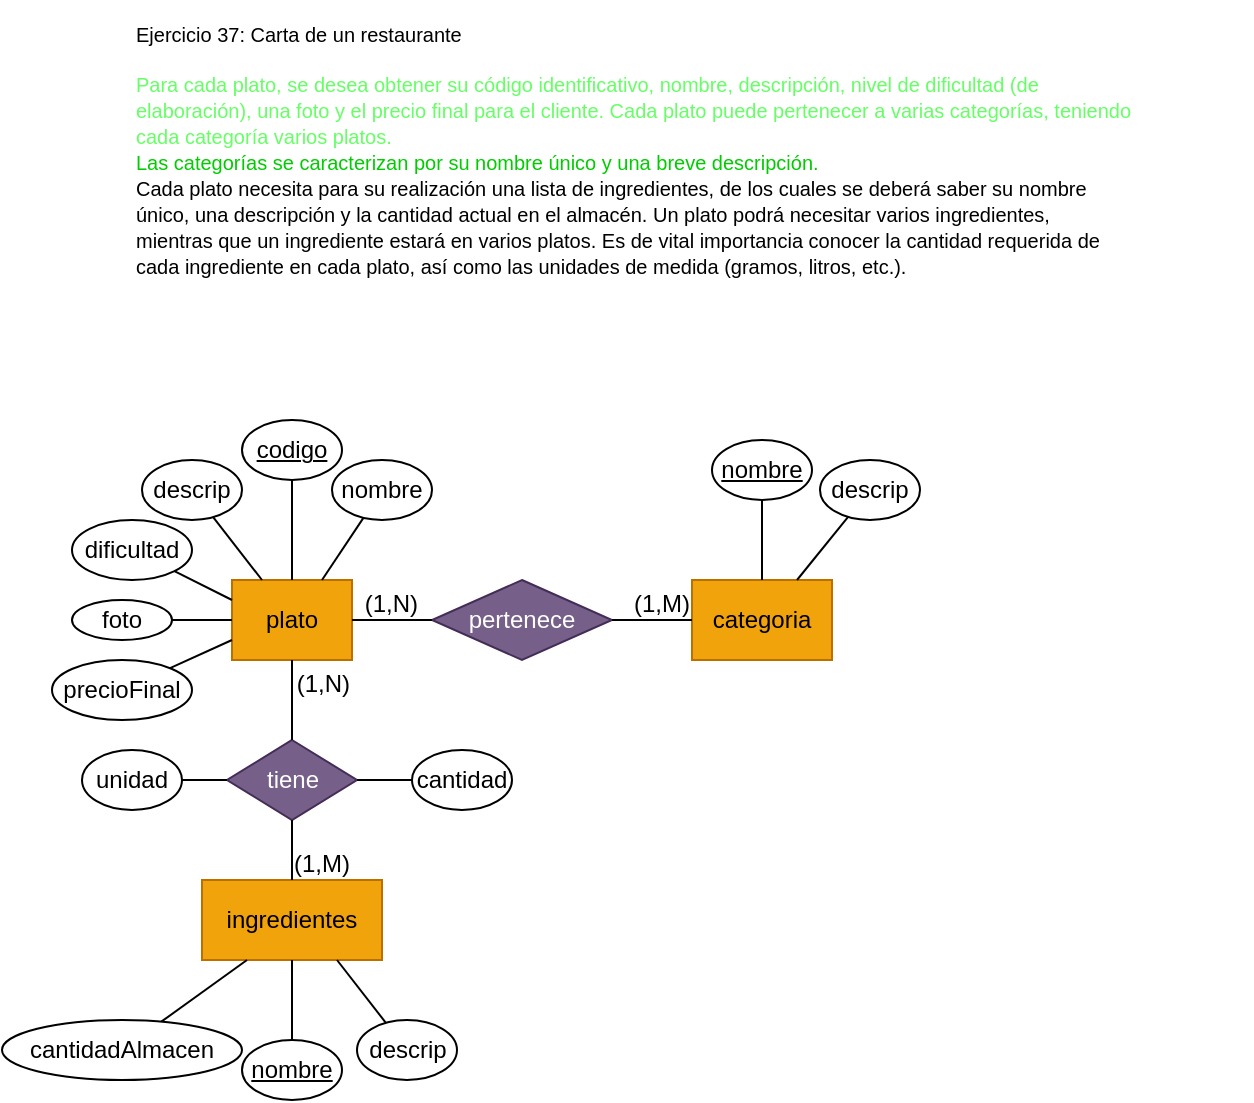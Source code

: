<mxfile version="27.0.9">
  <diagram name="Página-1" id="GBIHrVOZMRVrNSk3RS8H">
    <mxGraphModel dx="1650" dy="575" grid="1" gridSize="10" guides="1" tooltips="1" connect="1" arrows="1" fold="1" page="1" pageScale="1" pageWidth="827" pageHeight="1169" math="0" shadow="0">
      <root>
        <mxCell id="0" />
        <mxCell id="1" parent="0" />
        <mxCell id="dI6TXHUe1FEHqoitCaC2-2" value="&lt;div style=&quot;line-height: 100%;&quot;&gt;&lt;div&gt;&lt;font style=&quot;font-size: 10px;&quot;&gt;Ejercicio 37: Carta de un restaurante&lt;/font&gt;&lt;/div&gt;&lt;div&gt;&lt;br&gt;&lt;/div&gt;&lt;div&gt;&lt;font style=&quot;font-size: 10px; color: rgb(102, 255, 102);&quot;&gt;Para cada plato, se desea obtener su código identificativo, nombre, descripción, nivel de dificultad (de&lt;/font&gt;&lt;/div&gt;&lt;div&gt;&lt;font style=&quot;font-size: 10px; color: rgb(102, 255, 102);&quot;&gt;elaboración), una foto y el precio final para el cliente. Cada plato puede pertenecer a varias categorías, teniendo&lt;/font&gt;&lt;/div&gt;&lt;div&gt;&lt;font style=&quot;font-size: 10px; color: rgb(102, 255, 102);&quot;&gt;cada categoría varios platos.&lt;/font&gt;&lt;/div&gt;&lt;div&gt;&lt;font style=&quot;font-size: 10px; color: rgb(0, 204, 0);&quot;&gt;Las categorías se caracterizan por su nombre único y una breve descripción.&lt;/font&gt;&lt;/div&gt;&lt;div&gt;&lt;font style=&quot;font-size: 10px;&quot;&gt;Cada plato necesita para su realización una lista de ingredientes, de los cuales se deberá saber su nombre&lt;/font&gt;&lt;/div&gt;&lt;div&gt;&lt;font style=&quot;font-size: 10px;&quot;&gt;único, una descripción y la cantidad actual en el almacén. Un plato podrá necesitar varios ingredientes,&lt;/font&gt;&lt;/div&gt;&lt;div&gt;&lt;font style=&quot;font-size: 10px;&quot;&gt;mientras que un ingrediente estará en varios platos. Es de vital importancia conocer la cantidad requerida de&lt;/font&gt;&lt;/div&gt;&lt;div&gt;&lt;font style=&quot;font-size: 10px;&quot;&gt;cada ingrediente en cada plato, así como las unidades de medida (gramos, litros, etc.).&lt;/font&gt;&lt;/div&gt;&lt;/div&gt;" style="text;html=1;align=left;verticalAlign=middle;whiteSpace=wrap;rounded=0;" vertex="1" parent="1">
          <mxGeometry x="20" y="60" width="560" height="150" as="geometry" />
        </mxCell>
        <mxCell id="dI6TXHUe1FEHqoitCaC2-3" value="plato" style="whiteSpace=wrap;html=1;align=center;fillColor=#f0a30a;strokeColor=#BD7000;fontColor=#000000;" vertex="1" parent="1">
          <mxGeometry x="70" y="350" width="60" height="40" as="geometry" />
        </mxCell>
        <mxCell id="dI6TXHUe1FEHqoitCaC2-4" value="categoria" style="whiteSpace=wrap;html=1;align=center;fillColor=#f0a30a;strokeColor=#BD7000;fontColor=#000000;" vertex="1" parent="1">
          <mxGeometry x="300" y="350" width="70" height="40" as="geometry" />
        </mxCell>
        <mxCell id="dI6TXHUe1FEHqoitCaC2-5" value="ingredientes" style="whiteSpace=wrap;html=1;align=center;fillColor=#f0a30a;strokeColor=#BD7000;fontColor=#000000;" vertex="1" parent="1">
          <mxGeometry x="55" y="500" width="90" height="40" as="geometry" />
        </mxCell>
        <mxCell id="dI6TXHUe1FEHqoitCaC2-6" value="pertenece" style="shape=rhombus;perimeter=rhombusPerimeter;whiteSpace=wrap;html=1;align=center;fillColor=#76608a;fontColor=#ffffff;strokeColor=#432D57;" vertex="1" parent="1">
          <mxGeometry x="170" y="350" width="90" height="40" as="geometry" />
        </mxCell>
        <mxCell id="dI6TXHUe1FEHqoitCaC2-7" value="" style="endArrow=none;html=1;rounded=0;exitX=0;exitY=0.5;exitDx=0;exitDy=0;entryX=1;entryY=0.5;entryDx=0;entryDy=0;" edge="1" source="dI6TXHUe1FEHqoitCaC2-6" parent="1" target="dI6TXHUe1FEHqoitCaC2-3">
          <mxGeometry relative="1" as="geometry">
            <mxPoint x="197" y="340" as="sourcePoint" />
            <mxPoint x="150" y="370" as="targetPoint" />
          </mxGeometry>
        </mxCell>
        <mxCell id="dI6TXHUe1FEHqoitCaC2-8" value="(1,N)" style="resizable=0;html=1;whiteSpace=wrap;align=right;verticalAlign=bottom;" connectable="0" vertex="1" parent="dI6TXHUe1FEHqoitCaC2-7">
          <mxGeometry x="1" relative="1" as="geometry">
            <mxPoint x="34" as="offset" />
          </mxGeometry>
        </mxCell>
        <mxCell id="dI6TXHUe1FEHqoitCaC2-9" value="" style="endArrow=none;html=1;rounded=0;exitX=1;exitY=0.5;exitDx=0;exitDy=0;entryX=0;entryY=0.5;entryDx=0;entryDy=0;" edge="1" source="dI6TXHUe1FEHqoitCaC2-6" parent="1" target="dI6TXHUe1FEHqoitCaC2-4">
          <mxGeometry relative="1" as="geometry">
            <mxPoint x="197" y="340" as="sourcePoint" />
            <mxPoint x="370" y="370" as="targetPoint" />
          </mxGeometry>
        </mxCell>
        <mxCell id="dI6TXHUe1FEHqoitCaC2-10" value="(1,M)" style="resizable=0;html=1;whiteSpace=wrap;align=right;verticalAlign=bottom;" connectable="0" vertex="1" parent="dI6TXHUe1FEHqoitCaC2-9">
          <mxGeometry x="1" relative="1" as="geometry">
            <mxPoint as="offset" />
          </mxGeometry>
        </mxCell>
        <mxCell id="dI6TXHUe1FEHqoitCaC2-11" value="" style="endArrow=none;html=1;rounded=0;exitX=0.5;exitY=0;exitDx=0;exitDy=0;" edge="1" target="dI6TXHUe1FEHqoitCaC2-12" parent="1" source="dI6TXHUe1FEHqoitCaC2-3">
          <mxGeometry relative="1" as="geometry">
            <mxPoint x="30" y="285" as="sourcePoint" />
            <mxPoint x="90" y="285" as="targetPoint" />
          </mxGeometry>
        </mxCell>
        <mxCell id="dI6TXHUe1FEHqoitCaC2-12" value="&lt;u&gt;codigo&lt;/u&gt;" style="ellipse;whiteSpace=wrap;html=1;align=center;" vertex="1" parent="1">
          <mxGeometry x="75" y="270" width="50" height="30" as="geometry" />
        </mxCell>
        <mxCell id="dI6TXHUe1FEHqoitCaC2-13" value="" style="endArrow=none;html=1;rounded=0;exitX=0.75;exitY=0;exitDx=0;exitDy=0;" edge="1" target="dI6TXHUe1FEHqoitCaC2-14" parent="1" source="dI6TXHUe1FEHqoitCaC2-3">
          <mxGeometry relative="1" as="geometry">
            <mxPoint x="110" y="285" as="sourcePoint" />
            <mxPoint x="170" y="285" as="targetPoint" />
          </mxGeometry>
        </mxCell>
        <mxCell id="dI6TXHUe1FEHqoitCaC2-14" value="nombre" style="ellipse;whiteSpace=wrap;html=1;align=center;" vertex="1" parent="1">
          <mxGeometry x="120" y="290" width="50" height="30" as="geometry" />
        </mxCell>
        <mxCell id="dI6TXHUe1FEHqoitCaC2-15" value="" style="endArrow=none;html=1;rounded=0;exitX=0.25;exitY=0;exitDx=0;exitDy=0;" edge="1" target="dI6TXHUe1FEHqoitCaC2-16" parent="1" source="dI6TXHUe1FEHqoitCaC2-3">
          <mxGeometry relative="1" as="geometry">
            <mxPoint x="-10" y="305" as="sourcePoint" />
            <mxPoint x="50" y="305" as="targetPoint" />
          </mxGeometry>
        </mxCell>
        <mxCell id="dI6TXHUe1FEHqoitCaC2-16" value="descrip" style="ellipse;whiteSpace=wrap;html=1;align=center;" vertex="1" parent="1">
          <mxGeometry x="25" y="290" width="50" height="30" as="geometry" />
        </mxCell>
        <mxCell id="dI6TXHUe1FEHqoitCaC2-17" value="" style="endArrow=none;html=1;rounded=0;exitX=0;exitY=0.25;exitDx=0;exitDy=0;" edge="1" target="dI6TXHUe1FEHqoitCaC2-18" parent="1" source="dI6TXHUe1FEHqoitCaC2-3">
          <mxGeometry relative="1" as="geometry">
            <mxPoint x="65.0" y="350" as="sourcePoint" />
            <mxPoint x="25" y="335" as="targetPoint" />
          </mxGeometry>
        </mxCell>
        <mxCell id="dI6TXHUe1FEHqoitCaC2-18" value="dificultad" style="ellipse;whiteSpace=wrap;html=1;align=center;" vertex="1" parent="1">
          <mxGeometry x="-10" y="320" width="60" height="30" as="geometry" />
        </mxCell>
        <mxCell id="dI6TXHUe1FEHqoitCaC2-19" value="" style="endArrow=none;html=1;rounded=0;exitX=0;exitY=0.5;exitDx=0;exitDy=0;" edge="1" target="dI6TXHUe1FEHqoitCaC2-20" parent="1" source="dI6TXHUe1FEHqoitCaC2-3">
          <mxGeometry relative="1" as="geometry">
            <mxPoint x="-40" y="375" as="sourcePoint" />
            <mxPoint x="20" y="375" as="targetPoint" />
          </mxGeometry>
        </mxCell>
        <mxCell id="dI6TXHUe1FEHqoitCaC2-20" value="foto" style="ellipse;whiteSpace=wrap;html=1;align=center;" vertex="1" parent="1">
          <mxGeometry x="-10" y="360" width="50" height="20" as="geometry" />
        </mxCell>
        <mxCell id="dI6TXHUe1FEHqoitCaC2-21" value="" style="endArrow=none;html=1;rounded=0;exitX=0;exitY=0.75;exitDx=0;exitDy=0;" edge="1" target="dI6TXHUe1FEHqoitCaC2-22" parent="1" source="dI6TXHUe1FEHqoitCaC2-3">
          <mxGeometry relative="1" as="geometry">
            <mxPoint x="-35" y="405" as="sourcePoint" />
            <mxPoint x="25" y="405" as="targetPoint" />
          </mxGeometry>
        </mxCell>
        <mxCell id="dI6TXHUe1FEHqoitCaC2-22" value="precioFinal" style="ellipse;whiteSpace=wrap;html=1;align=center;" vertex="1" parent="1">
          <mxGeometry x="-20" y="390" width="70" height="30" as="geometry" />
        </mxCell>
        <mxCell id="dI6TXHUe1FEHqoitCaC2-23" value="" style="endArrow=none;html=1;rounded=0;exitX=0.5;exitY=0;exitDx=0;exitDy=0;" edge="1" target="dI6TXHUe1FEHqoitCaC2-24" parent="1" source="dI6TXHUe1FEHqoitCaC2-4">
          <mxGeometry relative="1" as="geometry">
            <mxPoint x="270" y="295" as="sourcePoint" />
            <mxPoint x="330" y="295" as="targetPoint" />
          </mxGeometry>
        </mxCell>
        <mxCell id="dI6TXHUe1FEHqoitCaC2-24" value="&lt;u&gt;nombre&lt;/u&gt;" style="ellipse;whiteSpace=wrap;html=1;align=center;" vertex="1" parent="1">
          <mxGeometry x="310" y="280" width="50" height="30" as="geometry" />
        </mxCell>
        <mxCell id="dI6TXHUe1FEHqoitCaC2-25" value="" style="endArrow=none;html=1;rounded=0;exitX=0.75;exitY=0;exitDx=0;exitDy=0;" edge="1" target="dI6TXHUe1FEHqoitCaC2-26" parent="1" source="dI6TXHUe1FEHqoitCaC2-4">
          <mxGeometry relative="1" as="geometry">
            <mxPoint x="360" y="345" as="sourcePoint" />
            <mxPoint x="420" y="345" as="targetPoint" />
          </mxGeometry>
        </mxCell>
        <mxCell id="dI6TXHUe1FEHqoitCaC2-26" value="descrip" style="ellipse;whiteSpace=wrap;html=1;align=center;" vertex="1" parent="1">
          <mxGeometry x="364" y="290" width="50" height="30" as="geometry" />
        </mxCell>
        <mxCell id="dI6TXHUe1FEHqoitCaC2-27" value="tiene" style="shape=rhombus;perimeter=rhombusPerimeter;whiteSpace=wrap;html=1;align=center;fillColor=#76608a;fontColor=#ffffff;strokeColor=#432D57;" vertex="1" parent="1">
          <mxGeometry x="67.5" y="430" width="65" height="40" as="geometry" />
        </mxCell>
        <mxCell id="dI6TXHUe1FEHqoitCaC2-28" value="" style="endArrow=none;html=1;rounded=0;exitX=0.5;exitY=0;exitDx=0;exitDy=0;entryX=0.5;entryY=1;entryDx=0;entryDy=0;" edge="1" source="dI6TXHUe1FEHqoitCaC2-27" parent="1" target="dI6TXHUe1FEHqoitCaC2-3">
          <mxGeometry relative="1" as="geometry">
            <mxPoint x="27" y="420" as="sourcePoint" />
            <mxPoint x="-20" y="450" as="targetPoint" />
          </mxGeometry>
        </mxCell>
        <mxCell id="dI6TXHUe1FEHqoitCaC2-29" value="(1,N)" style="resizable=0;html=1;whiteSpace=wrap;align=right;verticalAlign=bottom;" connectable="0" vertex="1" parent="dI6TXHUe1FEHqoitCaC2-28">
          <mxGeometry x="1" relative="1" as="geometry">
            <mxPoint x="30" y="20" as="offset" />
          </mxGeometry>
        </mxCell>
        <mxCell id="dI6TXHUe1FEHqoitCaC2-30" value="" style="endArrow=none;html=1;rounded=0;exitX=0.5;exitY=1;exitDx=0;exitDy=0;entryX=0.5;entryY=0;entryDx=0;entryDy=0;" edge="1" source="dI6TXHUe1FEHqoitCaC2-27" parent="1" target="dI6TXHUe1FEHqoitCaC2-5">
          <mxGeometry relative="1" as="geometry">
            <mxPoint x="27" y="420" as="sourcePoint" />
            <mxPoint x="200" y="450" as="targetPoint" />
          </mxGeometry>
        </mxCell>
        <mxCell id="dI6TXHUe1FEHqoitCaC2-31" value="(1,M)" style="resizable=0;html=1;whiteSpace=wrap;align=right;verticalAlign=bottom;" connectable="0" vertex="1" parent="dI6TXHUe1FEHqoitCaC2-30">
          <mxGeometry x="1" relative="1" as="geometry">
            <mxPoint x="30" as="offset" />
          </mxGeometry>
        </mxCell>
        <mxCell id="dI6TXHUe1FEHqoitCaC2-33" value="" style="endArrow=none;html=1;rounded=0;exitX=0.5;exitY=1;exitDx=0;exitDy=0;" edge="1" target="dI6TXHUe1FEHqoitCaC2-34" parent="1" source="dI6TXHUe1FEHqoitCaC2-5">
          <mxGeometry relative="1" as="geometry">
            <mxPoint x="35" y="595" as="sourcePoint" />
            <mxPoint x="95" y="595" as="targetPoint" />
          </mxGeometry>
        </mxCell>
        <mxCell id="dI6TXHUe1FEHqoitCaC2-34" value="&lt;u&gt;nombre&lt;/u&gt;" style="ellipse;whiteSpace=wrap;html=1;align=center;" vertex="1" parent="1">
          <mxGeometry x="75" y="580" width="50" height="30" as="geometry" />
        </mxCell>
        <mxCell id="dI6TXHUe1FEHqoitCaC2-35" value="" style="endArrow=none;html=1;rounded=0;exitX=0.75;exitY=1;exitDx=0;exitDy=0;" edge="1" target="dI6TXHUe1FEHqoitCaC2-36" parent="1" source="dI6TXHUe1FEHqoitCaC2-5">
          <mxGeometry relative="1" as="geometry">
            <mxPoint x="173" y="565" as="sourcePoint" />
            <mxPoint x="233" y="565" as="targetPoint" />
          </mxGeometry>
        </mxCell>
        <mxCell id="dI6TXHUe1FEHqoitCaC2-36" value="descrip" style="ellipse;whiteSpace=wrap;html=1;align=center;" vertex="1" parent="1">
          <mxGeometry x="132.5" y="570" width="50" height="30" as="geometry" />
        </mxCell>
        <mxCell id="dI6TXHUe1FEHqoitCaC2-37" value="" style="endArrow=none;html=1;rounded=0;exitX=0.25;exitY=1;exitDx=0;exitDy=0;" edge="1" target="dI6TXHUe1FEHqoitCaC2-38" parent="1" source="dI6TXHUe1FEHqoitCaC2-5">
          <mxGeometry relative="1" as="geometry">
            <mxPoint x="-15" y="570" as="sourcePoint" />
            <mxPoint x="45" y="570" as="targetPoint" />
          </mxGeometry>
        </mxCell>
        <mxCell id="dI6TXHUe1FEHqoitCaC2-38" value="cantidadAlmacen" style="ellipse;whiteSpace=wrap;html=1;align=center;" vertex="1" parent="1">
          <mxGeometry x="-45" y="570" width="120" height="30" as="geometry" />
        </mxCell>
        <mxCell id="dI6TXHUe1FEHqoitCaC2-39" value="" style="endArrow=none;html=1;rounded=0;exitX=1;exitY=0.5;exitDx=0;exitDy=0;" edge="1" target="dI6TXHUe1FEHqoitCaC2-40" parent="1" source="dI6TXHUe1FEHqoitCaC2-27">
          <mxGeometry relative="1" as="geometry">
            <mxPoint x="145" y="455" as="sourcePoint" />
            <mxPoint x="205" y="455" as="targetPoint" />
          </mxGeometry>
        </mxCell>
        <mxCell id="dI6TXHUe1FEHqoitCaC2-40" value="cantidad" style="ellipse;whiteSpace=wrap;html=1;align=center;" vertex="1" parent="1">
          <mxGeometry x="160" y="435" width="50" height="30" as="geometry" />
        </mxCell>
        <mxCell id="dI6TXHUe1FEHqoitCaC2-41" value="" style="endArrow=none;html=1;rounded=0;exitX=0;exitY=0.5;exitDx=0;exitDy=0;" edge="1" target="dI6TXHUe1FEHqoitCaC2-42" parent="1" source="dI6TXHUe1FEHqoitCaC2-27">
          <mxGeometry relative="1" as="geometry">
            <mxPoint x="-50" y="450" as="sourcePoint" />
            <mxPoint x="10" y="450" as="targetPoint" />
          </mxGeometry>
        </mxCell>
        <mxCell id="dI6TXHUe1FEHqoitCaC2-42" value="unidad" style="ellipse;whiteSpace=wrap;html=1;align=center;" vertex="1" parent="1">
          <mxGeometry x="-5" y="435" width="50" height="30" as="geometry" />
        </mxCell>
      </root>
    </mxGraphModel>
  </diagram>
</mxfile>
